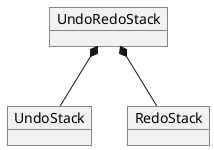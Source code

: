 @startuml
object UndoRedoStack {
}

object UndoStack {

}

object RedoStack {

}


UndoRedoStack *-- UndoStack
UndoRedoStack *-- RedoStack
@enduml
